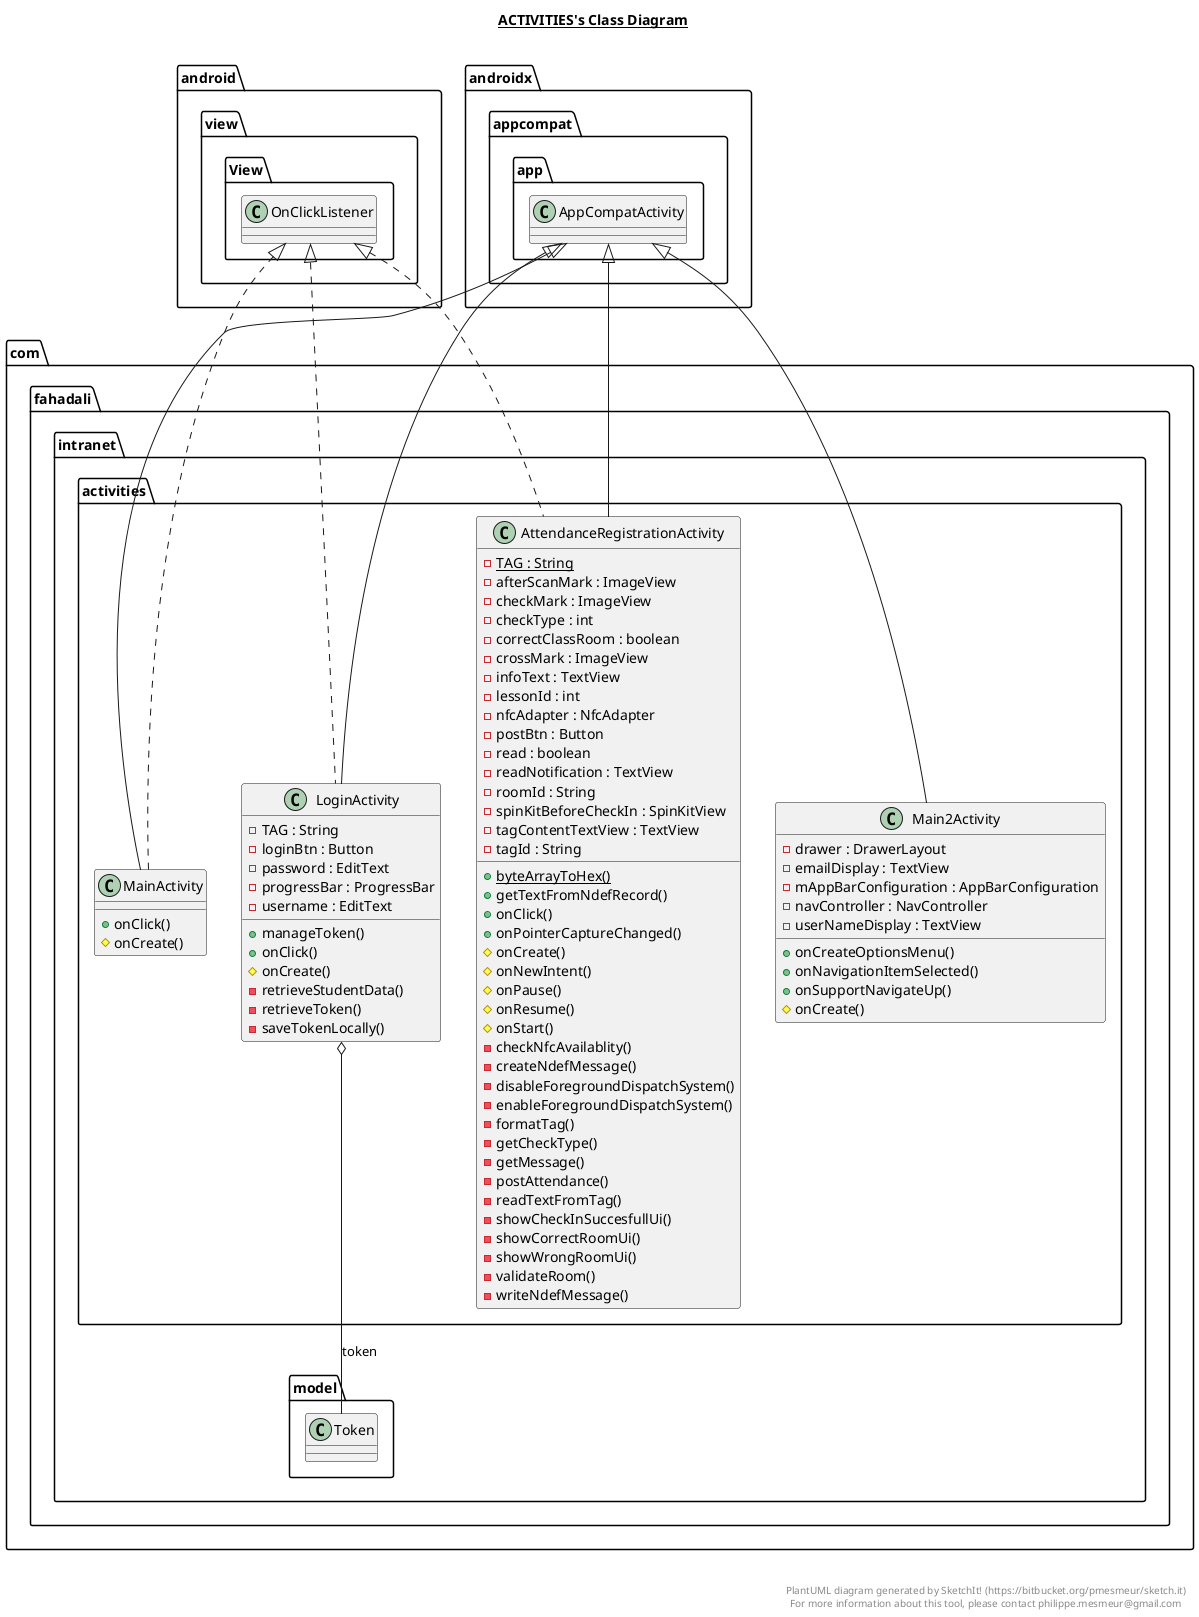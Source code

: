 @startuml

title __ACTIVITIES's Class Diagram__\n

  namespace com.fahadali.intranet {
    namespace activities {
      class com.fahadali.intranet.activities.AttendanceRegistrationActivity {
          {static} - TAG : String
          - afterScanMark : ImageView
          - checkMark : ImageView
          - checkType : int
          - correctClassRoom : boolean
          - crossMark : ImageView
          - infoText : TextView
          - lessonId : int
          - nfcAdapter : NfcAdapter
          - postBtn : Button
          - read : boolean
          - readNotification : TextView
          - roomId : String
          - spinKitBeforeCheckIn : SpinKitView
          - tagContentTextView : TextView
          - tagId : String
          {static} + byteArrayToHex()
          + getTextFromNdefRecord()
          + onClick()
          + onPointerCaptureChanged()
          # onCreate()
          # onNewIntent()
          # onPause()
          # onResume()
          # onStart()
          - checkNfcAvailablity()
          - createNdefMessage()
          - disableForegroundDispatchSystem()
          - enableForegroundDispatchSystem()
          - formatTag()
          - getCheckType()
          - getMessage()
          - postAttendance()
          - readTextFromTag()
          - showCheckInSuccesfullUi()
          - showCorrectRoomUi()
          - showWrongRoomUi()
          - validateRoom()
          - writeNdefMessage()
      }
    }
  }
  

  namespace com.fahadali.intranet {
    namespace activities {
      class com.fahadali.intranet.activities.LoginActivity {
          - TAG : String
          - loginBtn : Button
          - password : EditText
          - progressBar : ProgressBar
          - username : EditText
          + manageToken()
          + onClick()
          # onCreate()
          - retrieveStudentData()
          - retrieveToken()
          - saveTokenLocally()
      }
    }
  }
  

  namespace com.fahadali.intranet {
    namespace activities {
      class com.fahadali.intranet.activities.Main2Activity {
          - drawer : DrawerLayout
          - emailDisplay : TextView
          - mAppBarConfiguration : AppBarConfiguration
          - navController : NavController
          - userNameDisplay : TextView
          + onCreateOptionsMenu()
          + onNavigationItemSelected()
          + onSupportNavigateUp()
          # onCreate()
      }
    }
  }
  

  namespace com.fahadali.intranet {
    namespace activities {
      class com.fahadali.intranet.activities.MainActivity {
          + onClick()
          # onCreate()
      }
    }
  }
  

  com.fahadali.intranet.activities.AttendanceRegistrationActivity .up.|> android.view.View.OnClickListener
  com.fahadali.intranet.activities.AttendanceRegistrationActivity -up-|> androidx.appcompat.app.AppCompatActivity
  com.fahadali.intranet.activities.LoginActivity .up.|> android.view.View.OnClickListener
  com.fahadali.intranet.activities.LoginActivity -up-|> androidx.appcompat.app.AppCompatActivity
  com.fahadali.intranet.activities.LoginActivity o-- com.fahadali.intranet.model.Token : token
  com.fahadali.intranet.activities.Main2Activity -up-|> androidx.appcompat.app.AppCompatActivity
  com.fahadali.intranet.activities.MainActivity .up.|> android.view.View.OnClickListener
  com.fahadali.intranet.activities.MainActivity -up-|> androidx.appcompat.app.AppCompatActivity


right footer


PlantUML diagram generated by SketchIt! (https://bitbucket.org/pmesmeur/sketch.it)
For more information about this tool, please contact philippe.mesmeur@gmail.com
endfooter

@enduml
